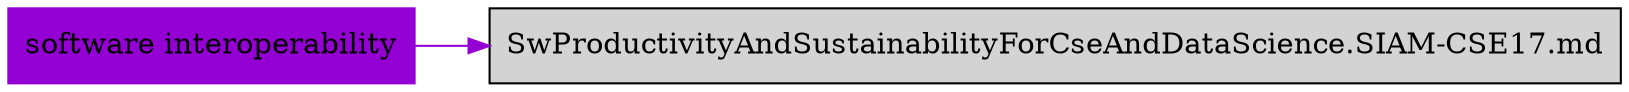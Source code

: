 digraph bettersoftware {
            rankdir = LR;
            ratio = fill;
            node [style=filled];
            node [shape = box];
"software interoperability" [colorscheme="svg" color="darkviolet"];
"software interoperability" ->  "SwProductivityAndSustainabilityForCseAndDataScience.SIAM-CSE17.md" [colorscheme="svg" color="darkviolet"];
}